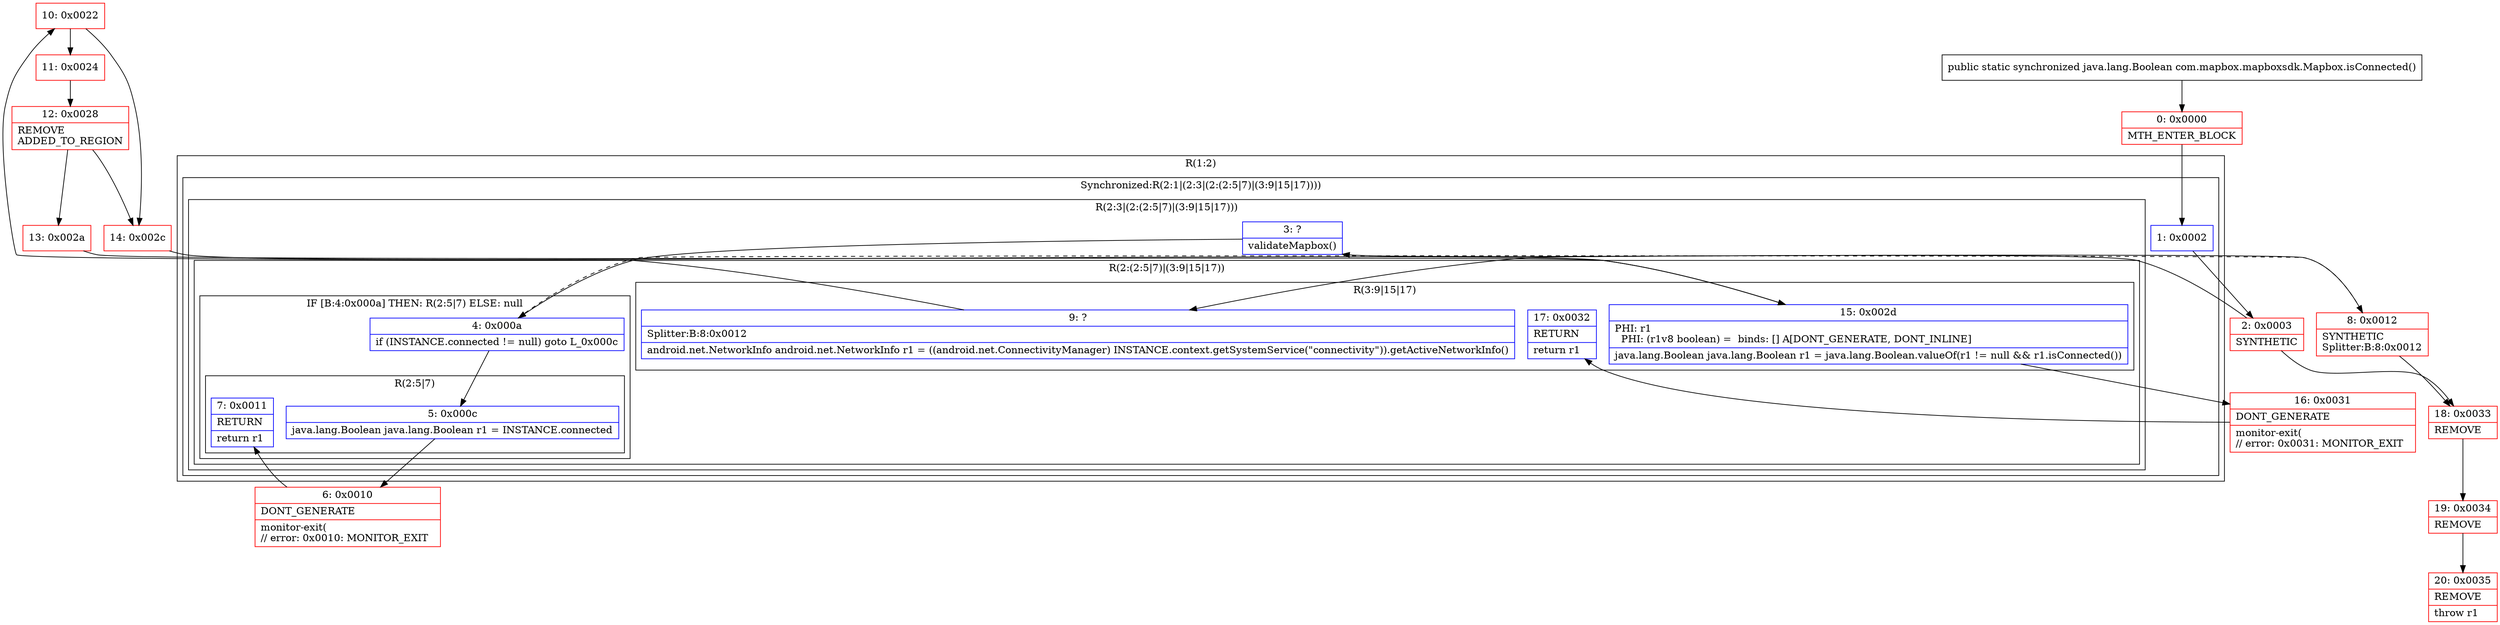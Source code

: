 digraph "CFG forcom.mapbox.mapboxsdk.Mapbox.isConnected()Ljava\/lang\/Boolean;" {
subgraph cluster_Region_1553042170 {
label = "R(1:2)";
node [shape=record,color=blue];
subgraph cluster_SynchronizedRegion_725356638 {
label = "Synchronized:R(2:1|(2:3|(2:(2:5|7)|(3:9|15|17))))";
node [shape=record,color=blue];
Node_1 [shape=record,label="{1\:\ 0x0002}"];
subgraph cluster_Region_1048948624 {
label = "R(2:3|(2:(2:5|7)|(3:9|15|17)))";
node [shape=record,color=blue];
Node_3 [shape=record,label="{3\:\ ?|validateMapbox()\l}"];
subgraph cluster_Region_237491369 {
label = "R(2:(2:5|7)|(3:9|15|17))";
node [shape=record,color=blue];
subgraph cluster_IfRegion_1588677069 {
label = "IF [B:4:0x000a] THEN: R(2:5|7) ELSE: null";
node [shape=record,color=blue];
Node_4 [shape=record,label="{4\:\ 0x000a|if (INSTANCE.connected != null) goto L_0x000c\l}"];
subgraph cluster_Region_223622064 {
label = "R(2:5|7)";
node [shape=record,color=blue];
Node_5 [shape=record,label="{5\:\ 0x000c|java.lang.Boolean java.lang.Boolean r1 = INSTANCE.connected\l}"];
Node_7 [shape=record,label="{7\:\ 0x0011|RETURN\l|return r1\l}"];
}
}
subgraph cluster_Region_187014887 {
label = "R(3:9|15|17)";
node [shape=record,color=blue];
Node_9 [shape=record,label="{9\:\ ?|Splitter:B:8:0x0012\l|android.net.NetworkInfo android.net.NetworkInfo r1 = ((android.net.ConnectivityManager) INSTANCE.context.getSystemService(\"connectivity\")).getActiveNetworkInfo()\l}"];
Node_15 [shape=record,label="{15\:\ 0x002d|PHI: r1 \l  PHI: (r1v8 boolean) =  binds: [] A[DONT_GENERATE, DONT_INLINE]\l|java.lang.Boolean java.lang.Boolean r1 = java.lang.Boolean.valueOf(r1 != null && r1.isConnected())\l}"];
Node_17 [shape=record,label="{17\:\ 0x0032|RETURN\l|return r1\l}"];
}
}
}
}
}
Node_0 [shape=record,color=red,label="{0\:\ 0x0000|MTH_ENTER_BLOCK\l}"];
Node_2 [shape=record,color=red,label="{2\:\ 0x0003|SYNTHETIC\l}"];
Node_6 [shape=record,color=red,label="{6\:\ 0x0010|DONT_GENERATE\l|monitor\-exit(\l\/\/ error: 0x0010: MONITOR_EXIT  \l}"];
Node_8 [shape=record,color=red,label="{8\:\ 0x0012|SYNTHETIC\lSplitter:B:8:0x0012\l}"];
Node_10 [shape=record,color=red,label="{10\:\ 0x0022}"];
Node_11 [shape=record,color=red,label="{11\:\ 0x0024}"];
Node_12 [shape=record,color=red,label="{12\:\ 0x0028|REMOVE\lADDED_TO_REGION\l}"];
Node_13 [shape=record,color=red,label="{13\:\ 0x002a}"];
Node_14 [shape=record,color=red,label="{14\:\ 0x002c}"];
Node_16 [shape=record,color=red,label="{16\:\ 0x0031|DONT_GENERATE\l|monitor\-exit(\l\/\/ error: 0x0031: MONITOR_EXIT  \l}"];
Node_18 [shape=record,color=red,label="{18\:\ 0x0033|REMOVE\l}"];
Node_19 [shape=record,color=red,label="{19\:\ 0x0034|REMOVE\l}"];
Node_20 [shape=record,color=red,label="{20\:\ 0x0035|REMOVE\l|throw r1\l}"];
MethodNode[shape=record,label="{public static synchronized java.lang.Boolean com.mapbox.mapboxsdk.Mapbox.isConnected() }"];
MethodNode -> Node_0;
Node_1 -> Node_2;
Node_3 -> Node_4;
Node_4 -> Node_5;
Node_4 -> Node_8[style=dashed];
Node_5 -> Node_6;
Node_9 -> Node_10;
Node_15 -> Node_16;
Node_0 -> Node_1;
Node_2 -> Node_3;
Node_2 -> Node_18;
Node_6 -> Node_7;
Node_8 -> Node_9;
Node_8 -> Node_18;
Node_10 -> Node_11;
Node_10 -> Node_14;
Node_11 -> Node_12;
Node_12 -> Node_13;
Node_12 -> Node_14;
Node_13 -> Node_15;
Node_14 -> Node_15;
Node_16 -> Node_17;
Node_18 -> Node_19;
Node_19 -> Node_20;
}

